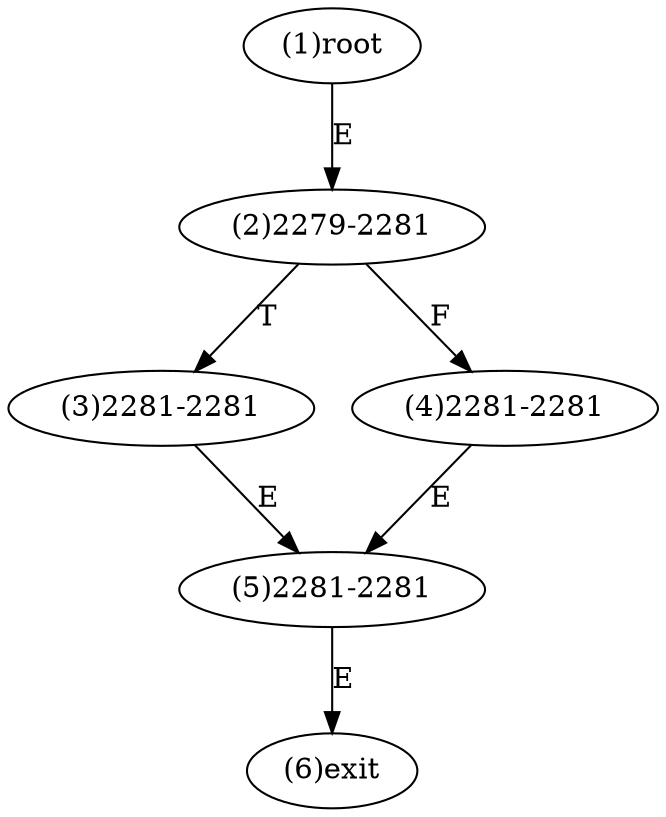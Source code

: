 digraph "" { 
1[ label="(1)root"];
2[ label="(2)2279-2281"];
3[ label="(3)2281-2281"];
4[ label="(4)2281-2281"];
5[ label="(5)2281-2281"];
6[ label="(6)exit"];
1->2[ label="E"];
2->4[ label="F"];
2->3[ label="T"];
3->5[ label="E"];
4->5[ label="E"];
5->6[ label="E"];
}